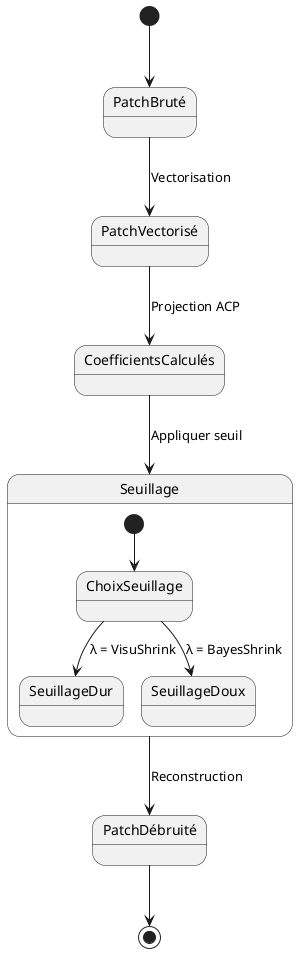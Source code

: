 @startuml
[*] --> PatchBruté
PatchBruté --> PatchVectorisé : Vectorisation
PatchVectorisé --> CoefficientsCalculés : Projection ACP

state "Seuillage" as S {
  [*] --> ChoixSeuillage
  ChoixSeuillage --> SeuillageDur : λ = VisuShrink
  ChoixSeuillage --> SeuillageDoux : λ = BayesShrink
}

CoefficientsCalculés --> S : Appliquer seuil
S --> PatchDébruité : Reconstruction
PatchDébruité --> [*]
@enduml